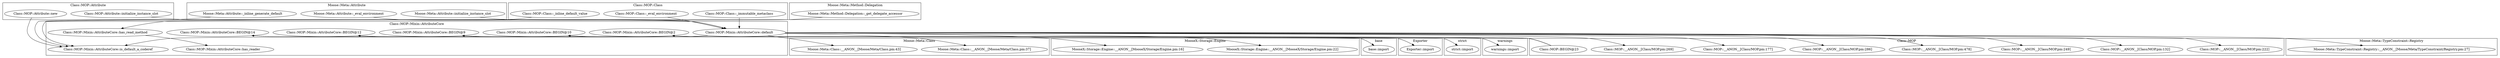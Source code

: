 digraph {
graph [overlap=false]
subgraph cluster_warnings {
	label="warnings";
	"warnings::import";
}
subgraph cluster_Moose_Meta_TypeConstraint_Registry {
	label="Moose::Meta::TypeConstraint::Registry";
	"Moose::Meta::TypeConstraint::Registry::__ANON__[Moose/Meta/TypeConstraint/Registry.pm:27]";
}
subgraph cluster_Moose_Meta_Class {
	label="Moose::Meta::Class";
	"Moose::Meta::Class::__ANON__[Moose/Meta/Class.pm:43]";
	"Moose::Meta::Class::__ANON__[Moose/Meta/Class.pm:37]";
}
subgraph cluster_MooseX_Storage_Engine {
	label="MooseX::Storage::Engine";
	"MooseX::Storage::Engine::__ANON__[MooseX/Storage/Engine.pm:16]";
	"MooseX::Storage::Engine::__ANON__[MooseX/Storage/Engine.pm:22]";
}
subgraph cluster_base {
	label="base";
	"base::import";
}
subgraph cluster_strict {
	label="strict";
	"strict::import";
}
subgraph cluster_Class_MOP_Class {
	label="Class::MOP::Class";
	"Class::MOP::Class::_immutable_metaclass";
	"Class::MOP::Class::_eval_environment";
	"Class::MOP::Class::_inline_default_value";
}
subgraph cluster_Class_MOP {
	label="Class::MOP";
	"Class::MOP::__ANON__[Class/MOP.pm:132]";
	"Class::MOP::__ANON__[Class/MOP.pm:249]";
	"Class::MOP::__ANON__[Class/MOP.pm:478]";
	"Class::MOP::__ANON__[Class/MOP.pm:286]";
	"Class::MOP::__ANON__[Class/MOP.pm:177]";
	"Class::MOP::__ANON__[Class/MOP.pm:269]";
	"Class::MOP::BEGIN@23";
	"Class::MOP::__ANON__[Class/MOP.pm:222]";
}
subgraph cluster_Exporter {
	label="Exporter";
	"Exporter::import";
}
subgraph cluster_Class_MOP_Attribute {
	label="Class::MOP::Attribute";
	"Class::MOP::Attribute::initialize_instance_slot";
	"Class::MOP::Attribute::new";
}
subgraph cluster_Moose_Meta_Attribute {
	label="Moose::Meta::Attribute";
	"Moose::Meta::Attribute::_eval_environment";
	"Moose::Meta::Attribute::_inline_generate_default";
	"Moose::Meta::Attribute::initialize_instance_slot";
}
subgraph cluster_Class_MOP_Mixin_AttributeCore {
	label="Class::MOP::Mixin::AttributeCore";
	"Class::MOP::Mixin::AttributeCore::default";
	"Class::MOP::Mixin::AttributeCore::BEGIN@14";
	"Class::MOP::Mixin::AttributeCore::BEGIN@10";
	"Class::MOP::Mixin::AttributeCore::BEGIN@12";
	"Class::MOP::Mixin::AttributeCore::BEGIN@2";
	"Class::MOP::Mixin::AttributeCore::BEGIN@9";
	"Class::MOP::Mixin::AttributeCore::is_default_a_coderef";
	"Class::MOP::Mixin::AttributeCore::has_read_method";
	"Class::MOP::Mixin::AttributeCore::has_reader";
}
subgraph cluster_Moose_Meta_Method_Delegation {
	label="Moose::Meta::Method::Delegation";
	"Moose::Meta::Method::Delegation::_get_delegate_accessor";
}
"Class::MOP::Mixin::AttributeCore::default" -> "Moose::Meta::Class::__ANON__[Moose/Meta/Class.pm:37]";
"Class::MOP::Mixin::AttributeCore::BEGIN@12" -> "Exporter::import";
"Class::MOP::Mixin::AttributeCore::default" -> "Class::MOP::__ANON__[Class/MOP.pm:132]";
"Class::MOP::Mixin::AttributeCore::default" -> "Class::MOP::__ANON__[Class/MOP.pm:249]";
"Class::MOP::Mixin::AttributeCore::default" -> "MooseX::Storage::Engine::__ANON__[MooseX/Storage/Engine.pm:22]";
"Moose::Meta::Attribute::_inline_generate_default" -> "Class::MOP::Mixin::AttributeCore::is_default_a_coderef";
"Class::MOP::Mixin::AttributeCore::default" -> "Class::MOP::Mixin::AttributeCore::is_default_a_coderef";
"Class::MOP::Attribute::new" -> "Class::MOP::Mixin::AttributeCore::is_default_a_coderef";
"Class::MOP::Class::_inline_default_value" -> "Class::MOP::Mixin::AttributeCore::is_default_a_coderef";
"Class::MOP::Mixin::AttributeCore::default" -> "Moose::Meta::Class::__ANON__[Moose/Meta/Class.pm:43]";
"Class::MOP::BEGIN@23" -> "Class::MOP::Mixin::AttributeCore::BEGIN@10";
"Class::MOP::Mixin::AttributeCore::BEGIN@14" -> "base::import";
"Class::MOP::Mixin::AttributeCore::BEGIN@10" -> "warnings::import";
"Class::MOP::Mixin::AttributeCore::default" -> "Class::MOP::__ANON__[Class/MOP.pm:177]";
"Class::MOP::BEGIN@23" -> "Class::MOP::Mixin::AttributeCore::BEGIN@14";
"Class::MOP::Mixin::AttributeCore::default" -> "Class::MOP::__ANON__[Class/MOP.pm:286]";
"Class::MOP::Mixin::AttributeCore::BEGIN@9" -> "strict::import";
"Class::MOP::Mixin::AttributeCore::default" -> "Class::MOP::__ANON__[Class/MOP.pm:269]";
"Class::MOP::BEGIN@23" -> "Class::MOP::Mixin::AttributeCore::BEGIN@9";
"Class::MOP::Mixin::AttributeCore::default" -> "Class::MOP::__ANON__[Class/MOP.pm:222]";
"Class::MOP::BEGIN@23" -> "Class::MOP::Mixin::AttributeCore::BEGIN@2";
"Class::MOP::Mixin::AttributeCore::default" -> "Class::MOP::__ANON__[Class/MOP.pm:478]";
"Moose::Meta::Attribute::_eval_environment" -> "Class::MOP::Mixin::AttributeCore::default";
"Moose::Meta::Attribute::initialize_instance_slot" -> "Class::MOP::Mixin::AttributeCore::default";
"Class::MOP::Attribute::initialize_instance_slot" -> "Class::MOP::Mixin::AttributeCore::default";
"Class::MOP::Class::_immutable_metaclass" -> "Class::MOP::Mixin::AttributeCore::default";
"Class::MOP::Class::_eval_environment" -> "Class::MOP::Mixin::AttributeCore::default";
"Class::MOP::Mixin::AttributeCore::default" -> "Moose::Meta::TypeConstraint::Registry::__ANON__[Moose/Meta/TypeConstraint/Registry.pm:27]";
"Moose::Meta::Method::Delegation::_get_delegate_accessor" -> "Class::MOP::Mixin::AttributeCore::has_read_method";
"Class::MOP::Mixin::AttributeCore::default" -> "MooseX::Storage::Engine::__ANON__[MooseX/Storage/Engine.pm:16]";
"Class::MOP::Mixin::AttributeCore::has_read_method" -> "Class::MOP::Mixin::AttributeCore::has_reader";
"Class::MOP::BEGIN@23" -> "Class::MOP::Mixin::AttributeCore::BEGIN@12";
}
